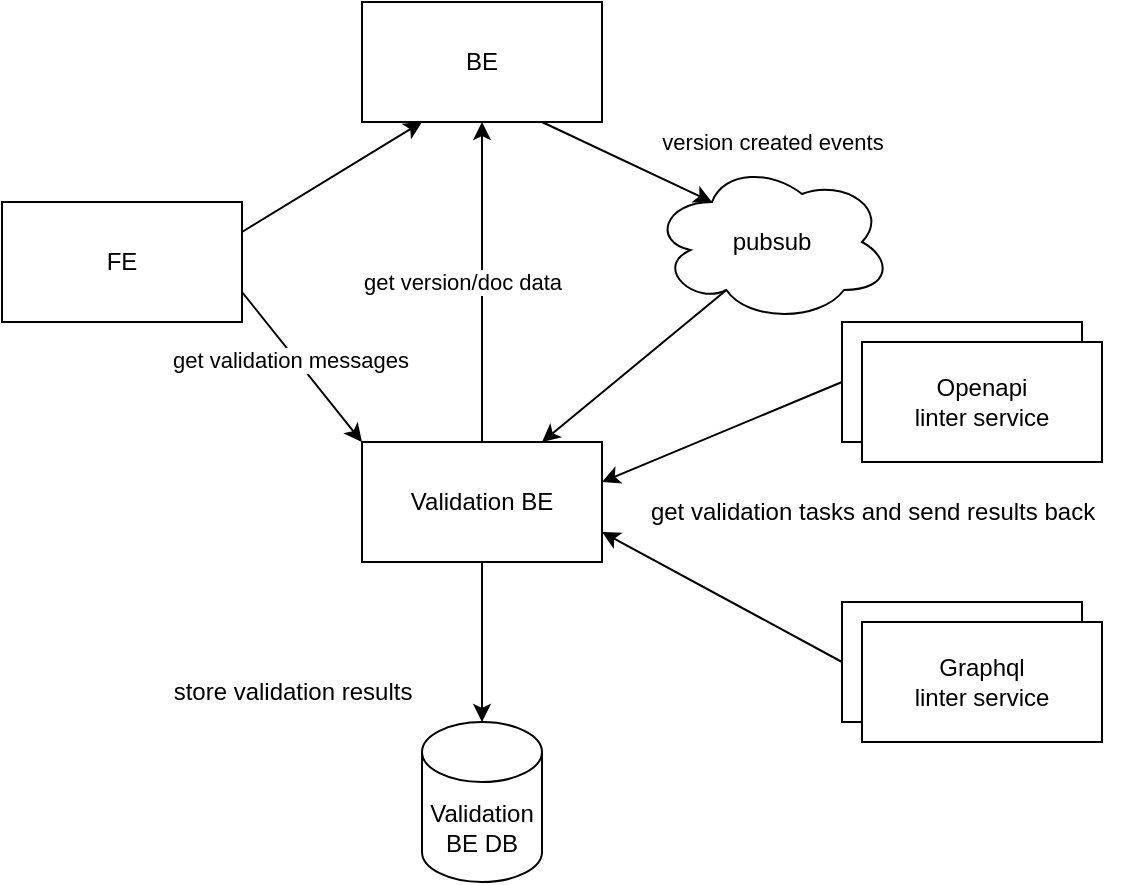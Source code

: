 <mxfile version="23.1.5" type="device">
  <diagram name="Page-1" id="_cd2Dx443mShTlunckcS">
    <mxGraphModel dx="1195" dy="703" grid="1" gridSize="10" guides="1" tooltips="1" connect="1" arrows="1" fold="1" page="1" pageScale="1" pageWidth="850" pageHeight="1100" math="0" shadow="0">
      <root>
        <mxCell id="0" />
        <mxCell id="1" parent="0" />
        <mxCell id="AMKdjNIlF3-HhAw5MF-n-1" value="FE" style="rounded=0;whiteSpace=wrap;html=1;" vertex="1" parent="1">
          <mxGeometry x="100" y="240" width="120" height="60" as="geometry" />
        </mxCell>
        <mxCell id="AMKdjNIlF3-HhAw5MF-n-2" value="BE" style="rounded=0;whiteSpace=wrap;html=1;" vertex="1" parent="1">
          <mxGeometry x="280" y="140" width="120" height="60" as="geometry" />
        </mxCell>
        <mxCell id="AMKdjNIlF3-HhAw5MF-n-3" value="Validation BE" style="rounded=0;whiteSpace=wrap;html=1;" vertex="1" parent="1">
          <mxGeometry x="280" y="360" width="120" height="60" as="geometry" />
        </mxCell>
        <mxCell id="AMKdjNIlF3-HhAw5MF-n-4" value="Openapi&lt;br&gt;linter service" style="rounded=0;whiteSpace=wrap;html=1;" vertex="1" parent="1">
          <mxGeometry x="520" y="300" width="120" height="60" as="geometry" />
        </mxCell>
        <mxCell id="AMKdjNIlF3-HhAw5MF-n-5" value="Graphql &lt;br&gt;linter service" style="rounded=0;whiteSpace=wrap;html=1;" vertex="1" parent="1">
          <mxGeometry x="520" y="440" width="120" height="60" as="geometry" />
        </mxCell>
        <mxCell id="AMKdjNIlF3-HhAw5MF-n-6" value="Validation BE DB" style="shape=cylinder3;whiteSpace=wrap;html=1;boundedLbl=1;backgroundOutline=1;size=15;" vertex="1" parent="1">
          <mxGeometry x="310" y="500" width="60" height="80" as="geometry" />
        </mxCell>
        <mxCell id="AMKdjNIlF3-HhAw5MF-n-7" value="" style="endArrow=classic;html=1;rounded=0;exitX=1;exitY=0.75;exitDx=0;exitDy=0;entryX=0;entryY=0;entryDx=0;entryDy=0;" edge="1" parent="1" source="AMKdjNIlF3-HhAw5MF-n-1" target="AMKdjNIlF3-HhAw5MF-n-3">
          <mxGeometry width="50" height="50" relative="1" as="geometry">
            <mxPoint x="400" y="460" as="sourcePoint" />
            <mxPoint x="450" y="410" as="targetPoint" />
          </mxGeometry>
        </mxCell>
        <mxCell id="AMKdjNIlF3-HhAw5MF-n-25" value="get validation messages" style="edgeLabel;html=1;align=center;verticalAlign=middle;resizable=0;points=[];" vertex="1" connectable="0" parent="AMKdjNIlF3-HhAw5MF-n-7">
          <mxGeometry x="-0.135" y="-2" relative="1" as="geometry">
            <mxPoint x="-1" as="offset" />
          </mxGeometry>
        </mxCell>
        <mxCell id="AMKdjNIlF3-HhAw5MF-n-8" value="" style="endArrow=classic;html=1;rounded=0;entryX=0.5;entryY=1;entryDx=0;entryDy=0;exitX=0.5;exitY=0;exitDx=0;exitDy=0;" edge="1" parent="1" source="AMKdjNIlF3-HhAw5MF-n-3" target="AMKdjNIlF3-HhAw5MF-n-2">
          <mxGeometry width="50" height="50" relative="1" as="geometry">
            <mxPoint x="310" y="280" as="sourcePoint" />
            <mxPoint x="360" y="230" as="targetPoint" />
          </mxGeometry>
        </mxCell>
        <mxCell id="AMKdjNIlF3-HhAw5MF-n-23" value="get version/doc data" style="edgeLabel;html=1;align=center;verticalAlign=middle;resizable=0;points=[];" vertex="1" connectable="0" parent="AMKdjNIlF3-HhAw5MF-n-8">
          <mxGeometry x="0.1" y="-2" relative="1" as="geometry">
            <mxPoint x="-12" y="8" as="offset" />
          </mxGeometry>
        </mxCell>
        <mxCell id="AMKdjNIlF3-HhAw5MF-n-9" value="" style="endArrow=classic;html=1;rounded=0;exitX=0;exitY=0.5;exitDx=0;exitDy=0;startArrow=none;startFill=0;" edge="1" parent="1" source="AMKdjNIlF3-HhAw5MF-n-4">
          <mxGeometry width="50" height="50" relative="1" as="geometry">
            <mxPoint x="400" y="460" as="sourcePoint" />
            <mxPoint x="400" y="380" as="targetPoint" />
          </mxGeometry>
        </mxCell>
        <mxCell id="AMKdjNIlF3-HhAw5MF-n-11" value="" style="endArrow=classic;startArrow=none;html=1;rounded=0;exitX=0;exitY=0.5;exitDx=0;exitDy=0;entryX=1;entryY=0.75;entryDx=0;entryDy=0;startFill=0;" edge="1" parent="1" source="AMKdjNIlF3-HhAw5MF-n-5" target="AMKdjNIlF3-HhAw5MF-n-3">
          <mxGeometry width="50" height="50" relative="1" as="geometry">
            <mxPoint x="400" y="460" as="sourcePoint" />
            <mxPoint x="450" y="410" as="targetPoint" />
          </mxGeometry>
        </mxCell>
        <mxCell id="AMKdjNIlF3-HhAw5MF-n-13" style="edgeStyle=orthogonalEdgeStyle;rounded=0;orthogonalLoop=1;jettySize=auto;html=1;exitX=0.5;exitY=1;exitDx=0;exitDy=0;entryX=0.5;entryY=0;entryDx=0;entryDy=0;entryPerimeter=0;" edge="1" parent="1" source="AMKdjNIlF3-HhAw5MF-n-3" target="AMKdjNIlF3-HhAw5MF-n-6">
          <mxGeometry relative="1" as="geometry" />
        </mxCell>
        <mxCell id="AMKdjNIlF3-HhAw5MF-n-16" value="" style="endArrow=classic;startArrow=none;html=1;rounded=0;exitX=1;exitY=0.25;exitDx=0;exitDy=0;entryX=0.25;entryY=1;entryDx=0;entryDy=0;entryPerimeter=0;startFill=0;" edge="1" parent="1" source="AMKdjNIlF3-HhAw5MF-n-1" target="AMKdjNIlF3-HhAw5MF-n-2">
          <mxGeometry width="50" height="50" relative="1" as="geometry">
            <mxPoint x="400" y="460" as="sourcePoint" />
            <mxPoint x="450" y="410" as="targetPoint" />
          </mxGeometry>
        </mxCell>
        <mxCell id="AMKdjNIlF3-HhAw5MF-n-17" value="Openapi&lt;br&gt;linter service" style="rounded=0;whiteSpace=wrap;html=1;" vertex="1" parent="1">
          <mxGeometry x="530" y="310" width="120" height="60" as="geometry" />
        </mxCell>
        <mxCell id="AMKdjNIlF3-HhAw5MF-n-18" value="Graphql &lt;br&gt;linter service" style="rounded=0;whiteSpace=wrap;html=1;" vertex="1" parent="1">
          <mxGeometry x="530" y="450" width="120" height="60" as="geometry" />
        </mxCell>
        <mxCell id="AMKdjNIlF3-HhAw5MF-n-20" value="pubsub" style="ellipse;shape=cloud;whiteSpace=wrap;html=1;" vertex="1" parent="1">
          <mxGeometry x="425" y="220" width="120" height="80" as="geometry" />
        </mxCell>
        <mxCell id="AMKdjNIlF3-HhAw5MF-n-21" value="" style="endArrow=classic;html=1;rounded=0;exitX=0.75;exitY=1;exitDx=0;exitDy=0;entryX=0.25;entryY=0.25;entryDx=0;entryDy=0;entryPerimeter=0;" edge="1" parent="1" source="AMKdjNIlF3-HhAw5MF-n-2" target="AMKdjNIlF3-HhAw5MF-n-20">
          <mxGeometry width="50" height="50" relative="1" as="geometry">
            <mxPoint x="380" y="350" as="sourcePoint" />
            <mxPoint x="430" y="300" as="targetPoint" />
          </mxGeometry>
        </mxCell>
        <mxCell id="AMKdjNIlF3-HhAw5MF-n-24" value="version created events" style="edgeLabel;html=1;align=center;verticalAlign=middle;resizable=0;points=[];" vertex="1" connectable="0" parent="AMKdjNIlF3-HhAw5MF-n-21">
          <mxGeometry x="-0.192" y="-3" relative="1" as="geometry">
            <mxPoint x="82" y="-9" as="offset" />
          </mxGeometry>
        </mxCell>
        <mxCell id="AMKdjNIlF3-HhAw5MF-n-22" value="" style="endArrow=classic;html=1;rounded=0;exitX=0.31;exitY=0.8;exitDx=0;exitDy=0;exitPerimeter=0;entryX=0.75;entryY=0;entryDx=0;entryDy=0;" edge="1" parent="1" source="AMKdjNIlF3-HhAw5MF-n-20" target="AMKdjNIlF3-HhAw5MF-n-3">
          <mxGeometry width="50" height="50" relative="1" as="geometry">
            <mxPoint x="380" y="350" as="sourcePoint" />
            <mxPoint x="420" y="350" as="targetPoint" />
          </mxGeometry>
        </mxCell>
        <mxCell id="AMKdjNIlF3-HhAw5MF-n-26" value="get validation tasks and send results back" style="text;html=1;align=center;verticalAlign=middle;resizable=0;points=[];autosize=1;strokeColor=none;fillColor=none;" vertex="1" parent="1">
          <mxGeometry x="410" y="380" width="250" height="30" as="geometry" />
        </mxCell>
        <mxCell id="AMKdjNIlF3-HhAw5MF-n-27" value="store validation results" style="text;html=1;align=center;verticalAlign=middle;resizable=0;points=[];autosize=1;strokeColor=none;fillColor=none;" vertex="1" parent="1">
          <mxGeometry x="170" y="470" width="150" height="30" as="geometry" />
        </mxCell>
      </root>
    </mxGraphModel>
  </diagram>
</mxfile>
